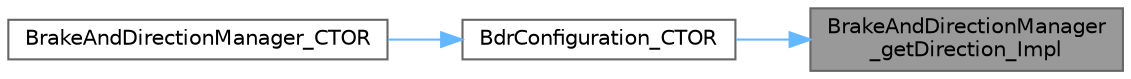 digraph "BrakeAndDirectionManager_getDirection_Impl"
{
 // LATEX_PDF_SIZE
  bgcolor="transparent";
  edge [fontname=Helvetica,fontsize=10,labelfontname=Helvetica,labelfontsize=10];
  node [fontname=Helvetica,fontsize=10,shape=box,height=0.2,width=0.4];
  rankdir="RL";
  Node1 [id="Node000001",label="BrakeAndDirectionManager\l_getDirection_Impl",height=0.2,width=0.4,color="gray40", fillcolor="grey60", style="filled", fontcolor="black",tooltip="Gets the current direction configuration."];
  Node1 -> Node2 [id="edge1_Node000001_Node000002",dir="back",color="steelblue1",style="solid",tooltip=" "];
  Node2 [id="Node000002",label="BdrConfiguration_CTOR",height=0.2,width=0.4,color="grey40", fillcolor="white", style="filled",URL="$_brake_and_direction_manager_8c.html#a1ffe8f50846931cfa789824d22cc7f23",tooltip="Constructor for the Brake and Direction Configuration."];
  Node2 -> Node3 [id="edge2_Node000002_Node000003",dir="back",color="steelblue1",style="solid",tooltip=" "];
  Node3 [id="Node000003",label="BrakeAndDirectionManager_CTOR",height=0.2,width=0.4,color="grey40", fillcolor="white", style="filled",URL="$_brake_and_direction_manager_8c.html#af3f0f8d71fd1b8ab8a279c56fd01a506",tooltip="Constructor for the Brake and Direction Manager."];
}
